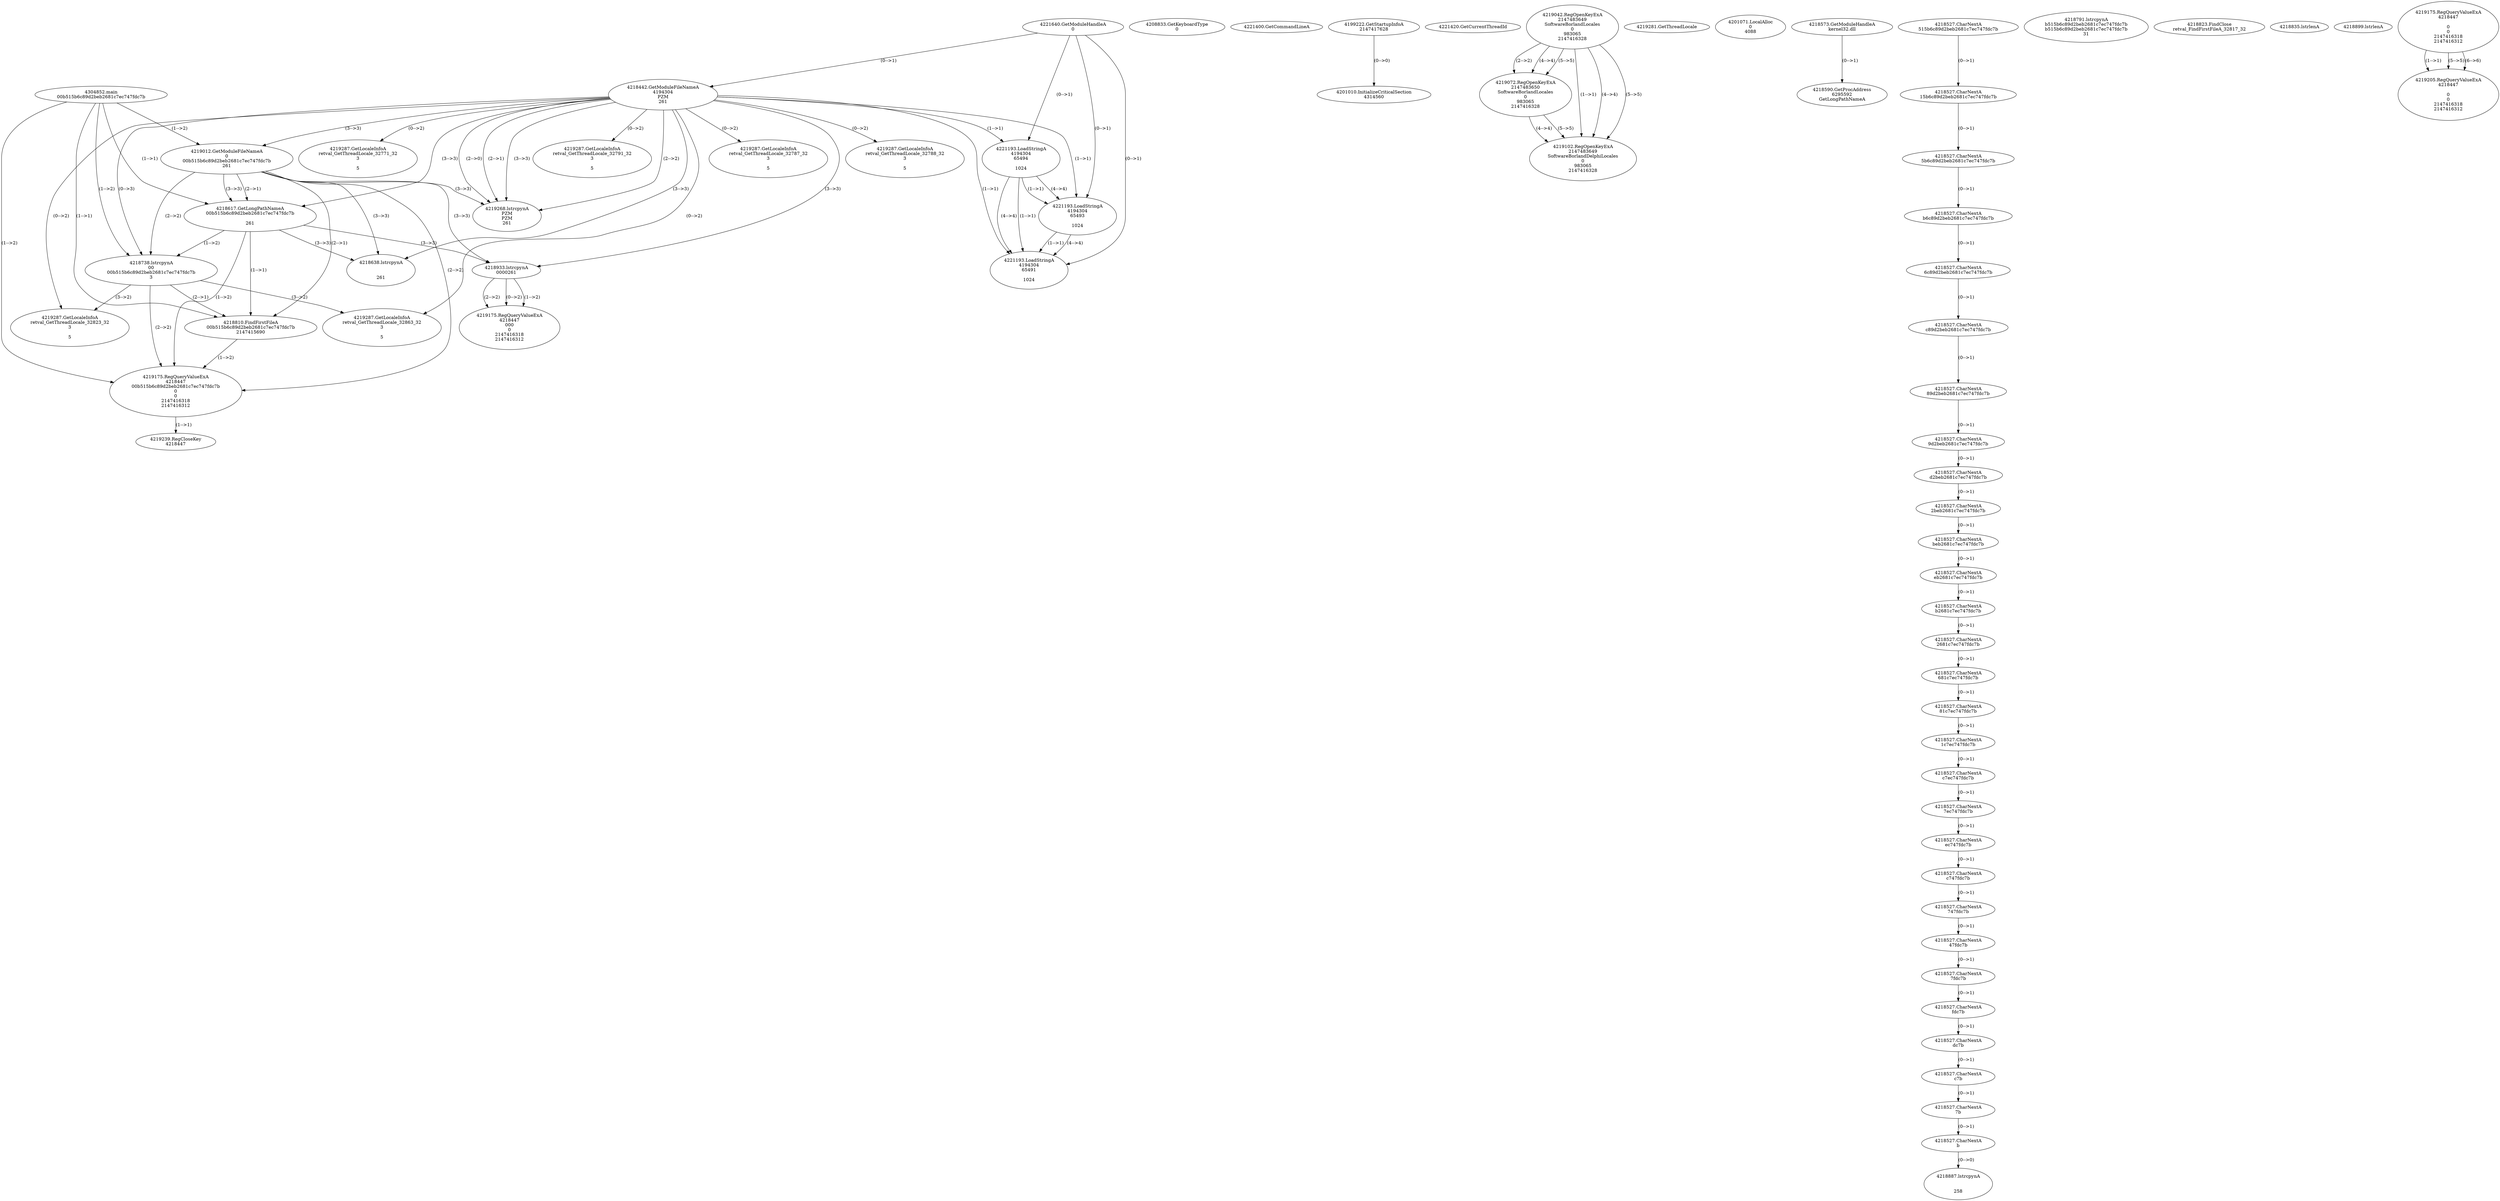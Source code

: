 // Global SCDG with merge call
digraph {
	0 [label="4304852.main
00b515b6c89d2beb2681c7ec747fdc7b"]
	1 [label="4221640.GetModuleHandleA
0"]
	2 [label="4208833.GetKeyboardType
0"]
	3 [label="4221400.GetCommandLineA
"]
	4 [label="4199222.GetStartupInfoA
2147417628"]
	5 [label="4221420.GetCurrentThreadId
"]
	6 [label="4218442.GetModuleFileNameA
4194304
PZM
261"]
	1 -> 6 [label="(0-->1)"]
	7 [label="4219012.GetModuleFileNameA
0
00b515b6c89d2beb2681c7ec747fdc7b
261"]
	0 -> 7 [label="(1-->2)"]
	6 -> 7 [label="(3-->3)"]
	8 [label="4219042.RegOpenKeyExA
2147483649
Software\Borland\Locales
0
983065
2147416328"]
	9 [label="4219072.RegOpenKeyExA
2147483650
Software\Borland\Locales
0
983065
2147416328"]
	8 -> 9 [label="(2-->2)"]
	8 -> 9 [label="(4-->4)"]
	8 -> 9 [label="(5-->5)"]
	10 [label="4219102.RegOpenKeyExA
2147483649
Software\Borland\Delphi\Locales
0
983065
2147416328"]
	8 -> 10 [label="(1-->1)"]
	8 -> 10 [label="(4-->4)"]
	9 -> 10 [label="(4-->4)"]
	8 -> 10 [label="(5-->5)"]
	9 -> 10 [label="(5-->5)"]
	11 [label="4219268.lstrcpynA
PZM
PZM
261"]
	6 -> 11 [label="(2-->1)"]
	6 -> 11 [label="(2-->2)"]
	6 -> 11 [label="(3-->3)"]
	7 -> 11 [label="(3-->3)"]
	6 -> 11 [label="(2-->0)"]
	12 [label="4219281.GetThreadLocale
"]
	13 [label="4219287.GetLocaleInfoA
retval_GetThreadLocale_32771_32
3

5"]
	6 -> 13 [label="(0-->2)"]
	14 [label="4221193.LoadStringA
4194304
65494

1024"]
	1 -> 14 [label="(0-->1)"]
	6 -> 14 [label="(1-->1)"]
	15 [label="4221193.LoadStringA
4194304
65493

1024"]
	1 -> 15 [label="(0-->1)"]
	6 -> 15 [label="(1-->1)"]
	14 -> 15 [label="(1-->1)"]
	14 -> 15 [label="(4-->4)"]
	16 [label="4201010.InitializeCriticalSection
4314560"]
	4 -> 16 [label="(0-->0)"]
	17 [label="4201071.LocalAlloc
0
4088"]
	18 [label="4218573.GetModuleHandleA
kernel32.dll"]
	19 [label="4218590.GetProcAddress
6295592
GetLongPathNameA"]
	18 -> 19 [label="(0-->1)"]
	20 [label="4218617.GetLongPathNameA
00b515b6c89d2beb2681c7ec747fdc7b

261"]
	0 -> 20 [label="(1-->1)"]
	7 -> 20 [label="(2-->1)"]
	6 -> 20 [label="(3-->3)"]
	7 -> 20 [label="(3-->3)"]
	21 [label="4218738.lstrcpynA
00
00b515b6c89d2beb2681c7ec747fdc7b
3"]
	0 -> 21 [label="(1-->2)"]
	7 -> 21 [label="(2-->2)"]
	20 -> 21 [label="(1-->2)"]
	6 -> 21 [label="(0-->3)"]
	22 [label="4218527.CharNextA
515b6c89d2beb2681c7ec747fdc7b"]
	23 [label="4218527.CharNextA
15b6c89d2beb2681c7ec747fdc7b"]
	22 -> 23 [label="(0-->1)"]
	24 [label="4218527.CharNextA
5b6c89d2beb2681c7ec747fdc7b"]
	23 -> 24 [label="(0-->1)"]
	25 [label="4218527.CharNextA
b6c89d2beb2681c7ec747fdc7b"]
	24 -> 25 [label="(0-->1)"]
	26 [label="4218527.CharNextA
6c89d2beb2681c7ec747fdc7b"]
	25 -> 26 [label="(0-->1)"]
	27 [label="4218527.CharNextA
c89d2beb2681c7ec747fdc7b"]
	26 -> 27 [label="(0-->1)"]
	28 [label="4218527.CharNextA
89d2beb2681c7ec747fdc7b"]
	27 -> 28 [label="(0-->1)"]
	29 [label="4218527.CharNextA
9d2beb2681c7ec747fdc7b"]
	28 -> 29 [label="(0-->1)"]
	30 [label="4218527.CharNextA
d2beb2681c7ec747fdc7b"]
	29 -> 30 [label="(0-->1)"]
	31 [label="4218527.CharNextA
2beb2681c7ec747fdc7b"]
	30 -> 31 [label="(0-->1)"]
	32 [label="4218527.CharNextA
beb2681c7ec747fdc7b"]
	31 -> 32 [label="(0-->1)"]
	33 [label="4218527.CharNextA
eb2681c7ec747fdc7b"]
	32 -> 33 [label="(0-->1)"]
	34 [label="4218527.CharNextA
b2681c7ec747fdc7b"]
	33 -> 34 [label="(0-->1)"]
	35 [label="4218527.CharNextA
2681c7ec747fdc7b"]
	34 -> 35 [label="(0-->1)"]
	36 [label="4218527.CharNextA
681c7ec747fdc7b"]
	35 -> 36 [label="(0-->1)"]
	37 [label="4218527.CharNextA
81c7ec747fdc7b"]
	36 -> 37 [label="(0-->1)"]
	38 [label="4218527.CharNextA
1c7ec747fdc7b"]
	37 -> 38 [label="(0-->1)"]
	39 [label="4218527.CharNextA
c7ec747fdc7b"]
	38 -> 39 [label="(0-->1)"]
	40 [label="4218527.CharNextA
7ec747fdc7b"]
	39 -> 40 [label="(0-->1)"]
	41 [label="4218527.CharNextA
ec747fdc7b"]
	40 -> 41 [label="(0-->1)"]
	42 [label="4218527.CharNextA
c747fdc7b"]
	41 -> 42 [label="(0-->1)"]
	43 [label="4218527.CharNextA
747fdc7b"]
	42 -> 43 [label="(0-->1)"]
	44 [label="4218527.CharNextA
47fdc7b"]
	43 -> 44 [label="(0-->1)"]
	45 [label="4218527.CharNextA
7fdc7b"]
	44 -> 45 [label="(0-->1)"]
	46 [label="4218527.CharNextA
fdc7b"]
	45 -> 46 [label="(0-->1)"]
	47 [label="4218527.CharNextA
dc7b"]
	46 -> 47 [label="(0-->1)"]
	48 [label="4218527.CharNextA
c7b"]
	47 -> 48 [label="(0-->1)"]
	49 [label="4218527.CharNextA
7b"]
	48 -> 49 [label="(0-->1)"]
	50 [label="4218527.CharNextA
b"]
	49 -> 50 [label="(0-->1)"]
	51 [label="4218791.lstrcpynA
b515b6c89d2beb2681c7ec747fdc7b
b515b6c89d2beb2681c7ec747fdc7b
31"]
	52 [label="4218810.FindFirstFileA
00b515b6c89d2beb2681c7ec747fdc7b
2147415690"]
	0 -> 52 [label="(1-->1)"]
	7 -> 52 [label="(2-->1)"]
	20 -> 52 [label="(1-->1)"]
	21 -> 52 [label="(2-->1)"]
	53 [label="4219175.RegQueryValueExA
4218447
00b515b6c89d2beb2681c7ec747fdc7b
0
0
2147416318
2147416312"]
	0 -> 53 [label="(1-->2)"]
	7 -> 53 [label="(2-->2)"]
	20 -> 53 [label="(1-->2)"]
	21 -> 53 [label="(2-->2)"]
	52 -> 53 [label="(1-->2)"]
	54 [label="4219239.RegCloseKey
4218447"]
	53 -> 54 [label="(1-->1)"]
	55 [label="4219287.GetLocaleInfoA
retval_GetThreadLocale_32823_32
3

5"]
	6 -> 55 [label="(0-->2)"]
	21 -> 55 [label="(3-->2)"]
	56 [label="4218823.FindClose
retval_FindFirstFileA_32817_32"]
	57 [label="4218835.lstrlenA
"]
	58 [label="4218887.lstrcpynA


258"]
	50 -> 58 [label="(0-->0)"]
	59 [label="4218899.lstrlenA
"]
	60 [label="4218933.lstrcpynA
00\
00\
261"]
	6 -> 60 [label="(3-->3)"]
	7 -> 60 [label="(3-->3)"]
	20 -> 60 [label="(3-->3)"]
	61 [label="4219175.RegQueryValueExA
4218447
00\
0
0
2147416318
2147416312"]
	60 -> 61 [label="(1-->2)"]
	60 -> 61 [label="(2-->2)"]
	60 -> 61 [label="(0-->2)"]
	62 [label="4219287.GetLocaleInfoA
retval_GetThreadLocale_32863_32
3

5"]
	6 -> 62 [label="(0-->2)"]
	21 -> 62 [label="(3-->2)"]
	63 [label="4218638.lstrcpynA


261"]
	6 -> 63 [label="(3-->3)"]
	7 -> 63 [label="(3-->3)"]
	20 -> 63 [label="(3-->3)"]
	64 [label="4219175.RegQueryValueExA
4218447

0
0
2147416318
2147416312"]
	65 [label="4219205.RegQueryValueExA
4218447

0
0
2147416318
2147416312"]
	64 -> 65 [label="(1-->1)"]
	64 -> 65 [label="(5-->5)"]
	64 -> 65 [label="(6-->6)"]
	66 [label="4219287.GetLocaleInfoA
retval_GetThreadLocale_32791_32
3

5"]
	6 -> 66 [label="(0-->2)"]
	67 [label="4221193.LoadStringA
4194304
65491

1024"]
	1 -> 67 [label="(0-->1)"]
	6 -> 67 [label="(1-->1)"]
	14 -> 67 [label="(1-->1)"]
	15 -> 67 [label="(1-->1)"]
	14 -> 67 [label="(4-->4)"]
	15 -> 67 [label="(4-->4)"]
	68 [label="4219287.GetLocaleInfoA
retval_GetThreadLocale_32787_32
3

5"]
	6 -> 68 [label="(0-->2)"]
	69 [label="4219287.GetLocaleInfoA
retval_GetThreadLocale_32788_32
3

5"]
	6 -> 69 [label="(0-->2)"]
}
